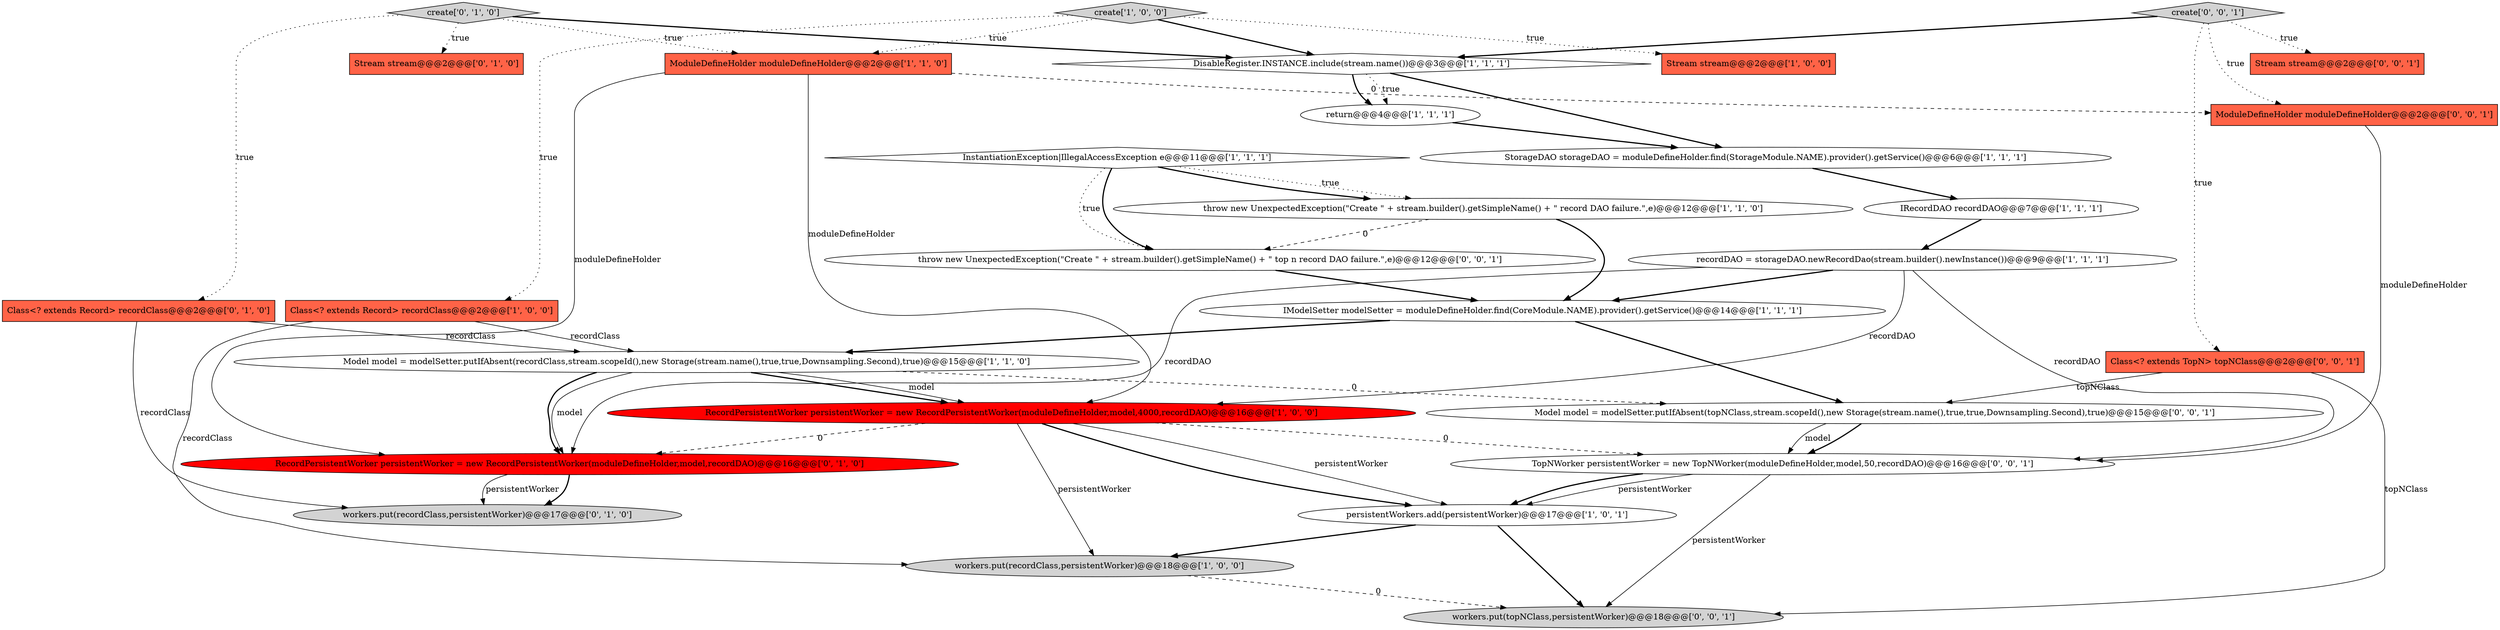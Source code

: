 digraph {
0 [style = filled, label = "recordDAO = storageDAO.newRecordDao(stream.builder().newInstance())@@@9@@@['1', '1', '1']", fillcolor = white, shape = ellipse image = "AAA0AAABBB1BBB"];
5 [style = filled, label = "persistentWorkers.add(persistentWorker)@@@17@@@['1', '0', '1']", fillcolor = white, shape = ellipse image = "AAA0AAABBB1BBB"];
12 [style = filled, label = "Class<? extends Record> recordClass@@@2@@@['1', '0', '0']", fillcolor = tomato, shape = box image = "AAA0AAABBB1BBB"];
2 [style = filled, label = "Stream stream@@@2@@@['1', '0', '0']", fillcolor = tomato, shape = box image = "AAA0AAABBB1BBB"];
13 [style = filled, label = "StorageDAO storageDAO = moduleDefineHolder.find(StorageModule.NAME).provider().getService()@@@6@@@['1', '1', '1']", fillcolor = white, shape = ellipse image = "AAA0AAABBB1BBB"];
14 [style = filled, label = "ModuleDefineHolder moduleDefineHolder@@@2@@@['1', '1', '0']", fillcolor = tomato, shape = box image = "AAA0AAABBB1BBB"];
9 [style = filled, label = "IModelSetter modelSetter = moduleDefineHolder.find(CoreModule.NAME).provider().getService()@@@14@@@['1', '1', '1']", fillcolor = white, shape = ellipse image = "AAA0AAABBB1BBB"];
25 [style = filled, label = "workers.put(topNClass,persistentWorker)@@@18@@@['0', '0', '1']", fillcolor = lightgray, shape = ellipse image = "AAA0AAABBB3BBB"];
22 [style = filled, label = "create['0', '0', '1']", fillcolor = lightgray, shape = diamond image = "AAA0AAABBB3BBB"];
7 [style = filled, label = "IRecordDAO recordDAO@@@7@@@['1', '1', '1']", fillcolor = white, shape = ellipse image = "AAA0AAABBB1BBB"];
27 [style = filled, label = "TopNWorker persistentWorker = new TopNWorker(moduleDefineHolder,model,50,recordDAO)@@@16@@@['0', '0', '1']", fillcolor = white, shape = ellipse image = "AAA0AAABBB3BBB"];
24 [style = filled, label = "throw new UnexpectedException(\"Create \" + stream.builder().getSimpleName() + \" top n record DAO failure.\",e)@@@12@@@['0', '0', '1']", fillcolor = white, shape = ellipse image = "AAA0AAABBB3BBB"];
15 [style = filled, label = "Model model = modelSetter.putIfAbsent(recordClass,stream.scopeId(),new Storage(stream.name(),true,true,Downsampling.Second),true)@@@15@@@['1', '1', '0']", fillcolor = white, shape = ellipse image = "AAA0AAABBB1BBB"];
16 [style = filled, label = "Class<? extends Record> recordClass@@@2@@@['0', '1', '0']", fillcolor = tomato, shape = box image = "AAA0AAABBB2BBB"];
10 [style = filled, label = "InstantiationException|IllegalAccessException e@@@11@@@['1', '1', '1']", fillcolor = white, shape = diamond image = "AAA0AAABBB1BBB"];
4 [style = filled, label = "workers.put(recordClass,persistentWorker)@@@18@@@['1', '0', '0']", fillcolor = lightgray, shape = ellipse image = "AAA0AAABBB1BBB"];
23 [style = filled, label = "Class<? extends TopN> topNClass@@@2@@@['0', '0', '1']", fillcolor = tomato, shape = box image = "AAA0AAABBB3BBB"];
20 [style = filled, label = "create['0', '1', '0']", fillcolor = lightgray, shape = diamond image = "AAA0AAABBB2BBB"];
18 [style = filled, label = "Stream stream@@@2@@@['0', '1', '0']", fillcolor = tomato, shape = box image = "AAA0AAABBB2BBB"];
11 [style = filled, label = "create['1', '0', '0']", fillcolor = lightgray, shape = diamond image = "AAA0AAABBB1BBB"];
1 [style = filled, label = "return@@@4@@@['1', '1', '1']", fillcolor = white, shape = ellipse image = "AAA0AAABBB1BBB"];
3 [style = filled, label = "RecordPersistentWorker persistentWorker = new RecordPersistentWorker(moduleDefineHolder,model,4000,recordDAO)@@@16@@@['1', '0', '0']", fillcolor = red, shape = ellipse image = "AAA1AAABBB1BBB"];
17 [style = filled, label = "RecordPersistentWorker persistentWorker = new RecordPersistentWorker(moduleDefineHolder,model,recordDAO)@@@16@@@['0', '1', '0']", fillcolor = red, shape = ellipse image = "AAA1AAABBB2BBB"];
8 [style = filled, label = "throw new UnexpectedException(\"Create \" + stream.builder().getSimpleName() + \" record DAO failure.\",e)@@@12@@@['1', '1', '0']", fillcolor = white, shape = ellipse image = "AAA0AAABBB1BBB"];
21 [style = filled, label = "Stream stream@@@2@@@['0', '0', '1']", fillcolor = tomato, shape = box image = "AAA0AAABBB3BBB"];
26 [style = filled, label = "Model model = modelSetter.putIfAbsent(topNClass,stream.scopeId(),new Storage(stream.name(),true,true,Downsampling.Second),true)@@@15@@@['0', '0', '1']", fillcolor = white, shape = ellipse image = "AAA0AAABBB3BBB"];
19 [style = filled, label = "workers.put(recordClass,persistentWorker)@@@17@@@['0', '1', '0']", fillcolor = lightgray, shape = ellipse image = "AAA0AAABBB2BBB"];
6 [style = filled, label = "DisableRegister.INSTANCE.include(stream.name())@@@3@@@['1', '1', '1']", fillcolor = white, shape = diamond image = "AAA0AAABBB1BBB"];
28 [style = filled, label = "ModuleDefineHolder moduleDefineHolder@@@2@@@['0', '0', '1']", fillcolor = tomato, shape = box image = "AAA0AAABBB3BBB"];
22->21 [style = dotted, label="true"];
16->19 [style = solid, label="recordClass"];
10->8 [style = dotted, label="true"];
0->9 [style = bold, label=""];
16->15 [style = solid, label="recordClass"];
15->17 [style = solid, label="model"];
3->17 [style = dashed, label="0"];
22->23 [style = dotted, label="true"];
14->28 [style = dashed, label="0"];
10->24 [style = bold, label=""];
3->27 [style = dashed, label="0"];
11->6 [style = bold, label=""];
11->12 [style = dotted, label="true"];
6->1 [style = dotted, label="true"];
11->14 [style = dotted, label="true"];
20->14 [style = dotted, label="true"];
22->28 [style = dotted, label="true"];
3->5 [style = solid, label="persistentWorker"];
7->0 [style = bold, label=""];
23->26 [style = solid, label="topNClass"];
20->6 [style = bold, label=""];
8->24 [style = dashed, label="0"];
26->27 [style = solid, label="model"];
15->3 [style = bold, label=""];
27->5 [style = solid, label="persistentWorker"];
1->13 [style = bold, label=""];
17->19 [style = bold, label=""];
14->3 [style = solid, label="moduleDefineHolder"];
0->27 [style = solid, label="recordDAO"];
5->25 [style = bold, label=""];
9->26 [style = bold, label=""];
4->25 [style = dashed, label="0"];
6->1 [style = bold, label=""];
27->25 [style = solid, label="persistentWorker"];
14->17 [style = solid, label="moduleDefineHolder"];
15->17 [style = bold, label=""];
3->5 [style = bold, label=""];
11->2 [style = dotted, label="true"];
15->3 [style = solid, label="model"];
26->27 [style = bold, label=""];
10->8 [style = bold, label=""];
0->3 [style = solid, label="recordDAO"];
13->7 [style = bold, label=""];
10->24 [style = dotted, label="true"];
9->15 [style = bold, label=""];
6->13 [style = bold, label=""];
5->4 [style = bold, label=""];
0->17 [style = solid, label="recordDAO"];
17->19 [style = solid, label="persistentWorker"];
8->9 [style = bold, label=""];
20->18 [style = dotted, label="true"];
15->26 [style = dashed, label="0"];
12->15 [style = solid, label="recordClass"];
28->27 [style = solid, label="moduleDefineHolder"];
12->4 [style = solid, label="recordClass"];
27->5 [style = bold, label=""];
3->4 [style = solid, label="persistentWorker"];
23->25 [style = solid, label="topNClass"];
24->9 [style = bold, label=""];
20->16 [style = dotted, label="true"];
22->6 [style = bold, label=""];
}
